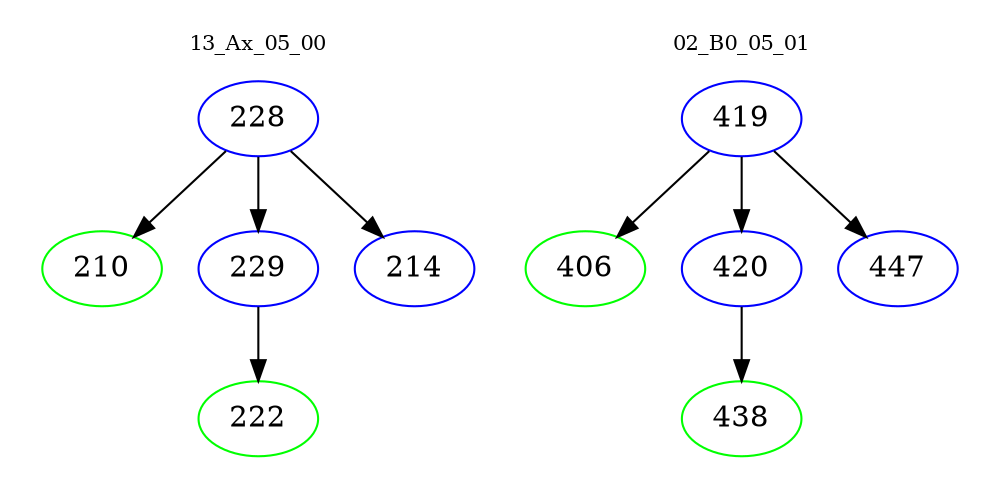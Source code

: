 digraph{
subgraph cluster_0 {
color = white
label = "13_Ax_05_00";
fontsize=10;
T0_228 [label="228", color="blue"]
T0_228 -> T0_210 [color="black"]
T0_210 [label="210", color="green"]
T0_228 -> T0_229 [color="black"]
T0_229 [label="229", color="blue"]
T0_229 -> T0_222 [color="black"]
T0_222 [label="222", color="green"]
T0_228 -> T0_214 [color="black"]
T0_214 [label="214", color="blue"]
}
subgraph cluster_1 {
color = white
label = "02_B0_05_01";
fontsize=10;
T1_419 [label="419", color="blue"]
T1_419 -> T1_406 [color="black"]
T1_406 [label="406", color="green"]
T1_419 -> T1_420 [color="black"]
T1_420 [label="420", color="blue"]
T1_420 -> T1_438 [color="black"]
T1_438 [label="438", color="green"]
T1_419 -> T1_447 [color="black"]
T1_447 [label="447", color="blue"]
}
}
